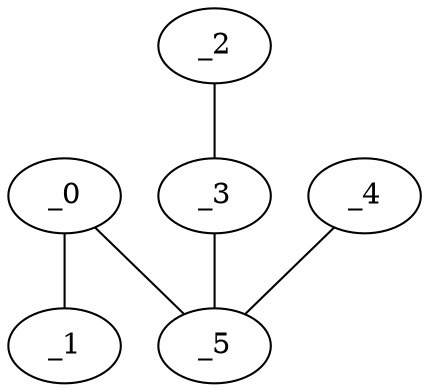 graph HP1_0055 {
	_0	 [x="0.747278",
		y="2.61871"];
	_1	 [x="0.897014",
		y="0.100953"];
	_0 -- _1;
	_5	 [x="2.18128",
		y="1.78498"];
	_0 -- _5;
	_2	 [x="2.09656",
		y="0.0141106"];
	_3	 [x="1.68429",
		y="3.31355"];
	_2 -- _3;
	_3 -- _5;
	_4	 [x="0.87415",
		y="1.85335"];
	_4 -- _5;
}
